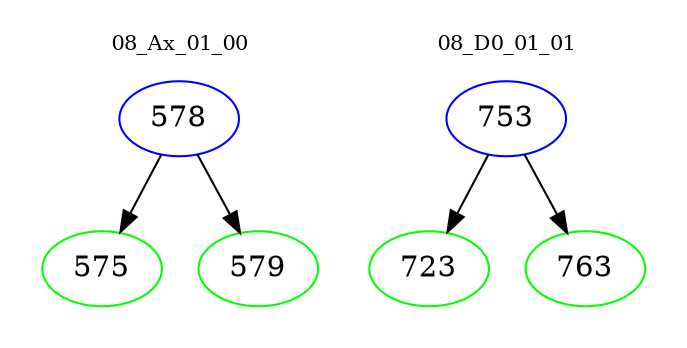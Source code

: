 digraph{
subgraph cluster_0 {
color = white
label = "08_Ax_01_00";
fontsize=10;
T0_578 [label="578", color="blue"]
T0_578 -> T0_575 [color="black"]
T0_575 [label="575", color="green"]
T0_578 -> T0_579 [color="black"]
T0_579 [label="579", color="green"]
}
subgraph cluster_1 {
color = white
label = "08_D0_01_01";
fontsize=10;
T1_753 [label="753", color="blue"]
T1_753 -> T1_723 [color="black"]
T1_723 [label="723", color="green"]
T1_753 -> T1_763 [color="black"]
T1_763 [label="763", color="green"]
}
}

